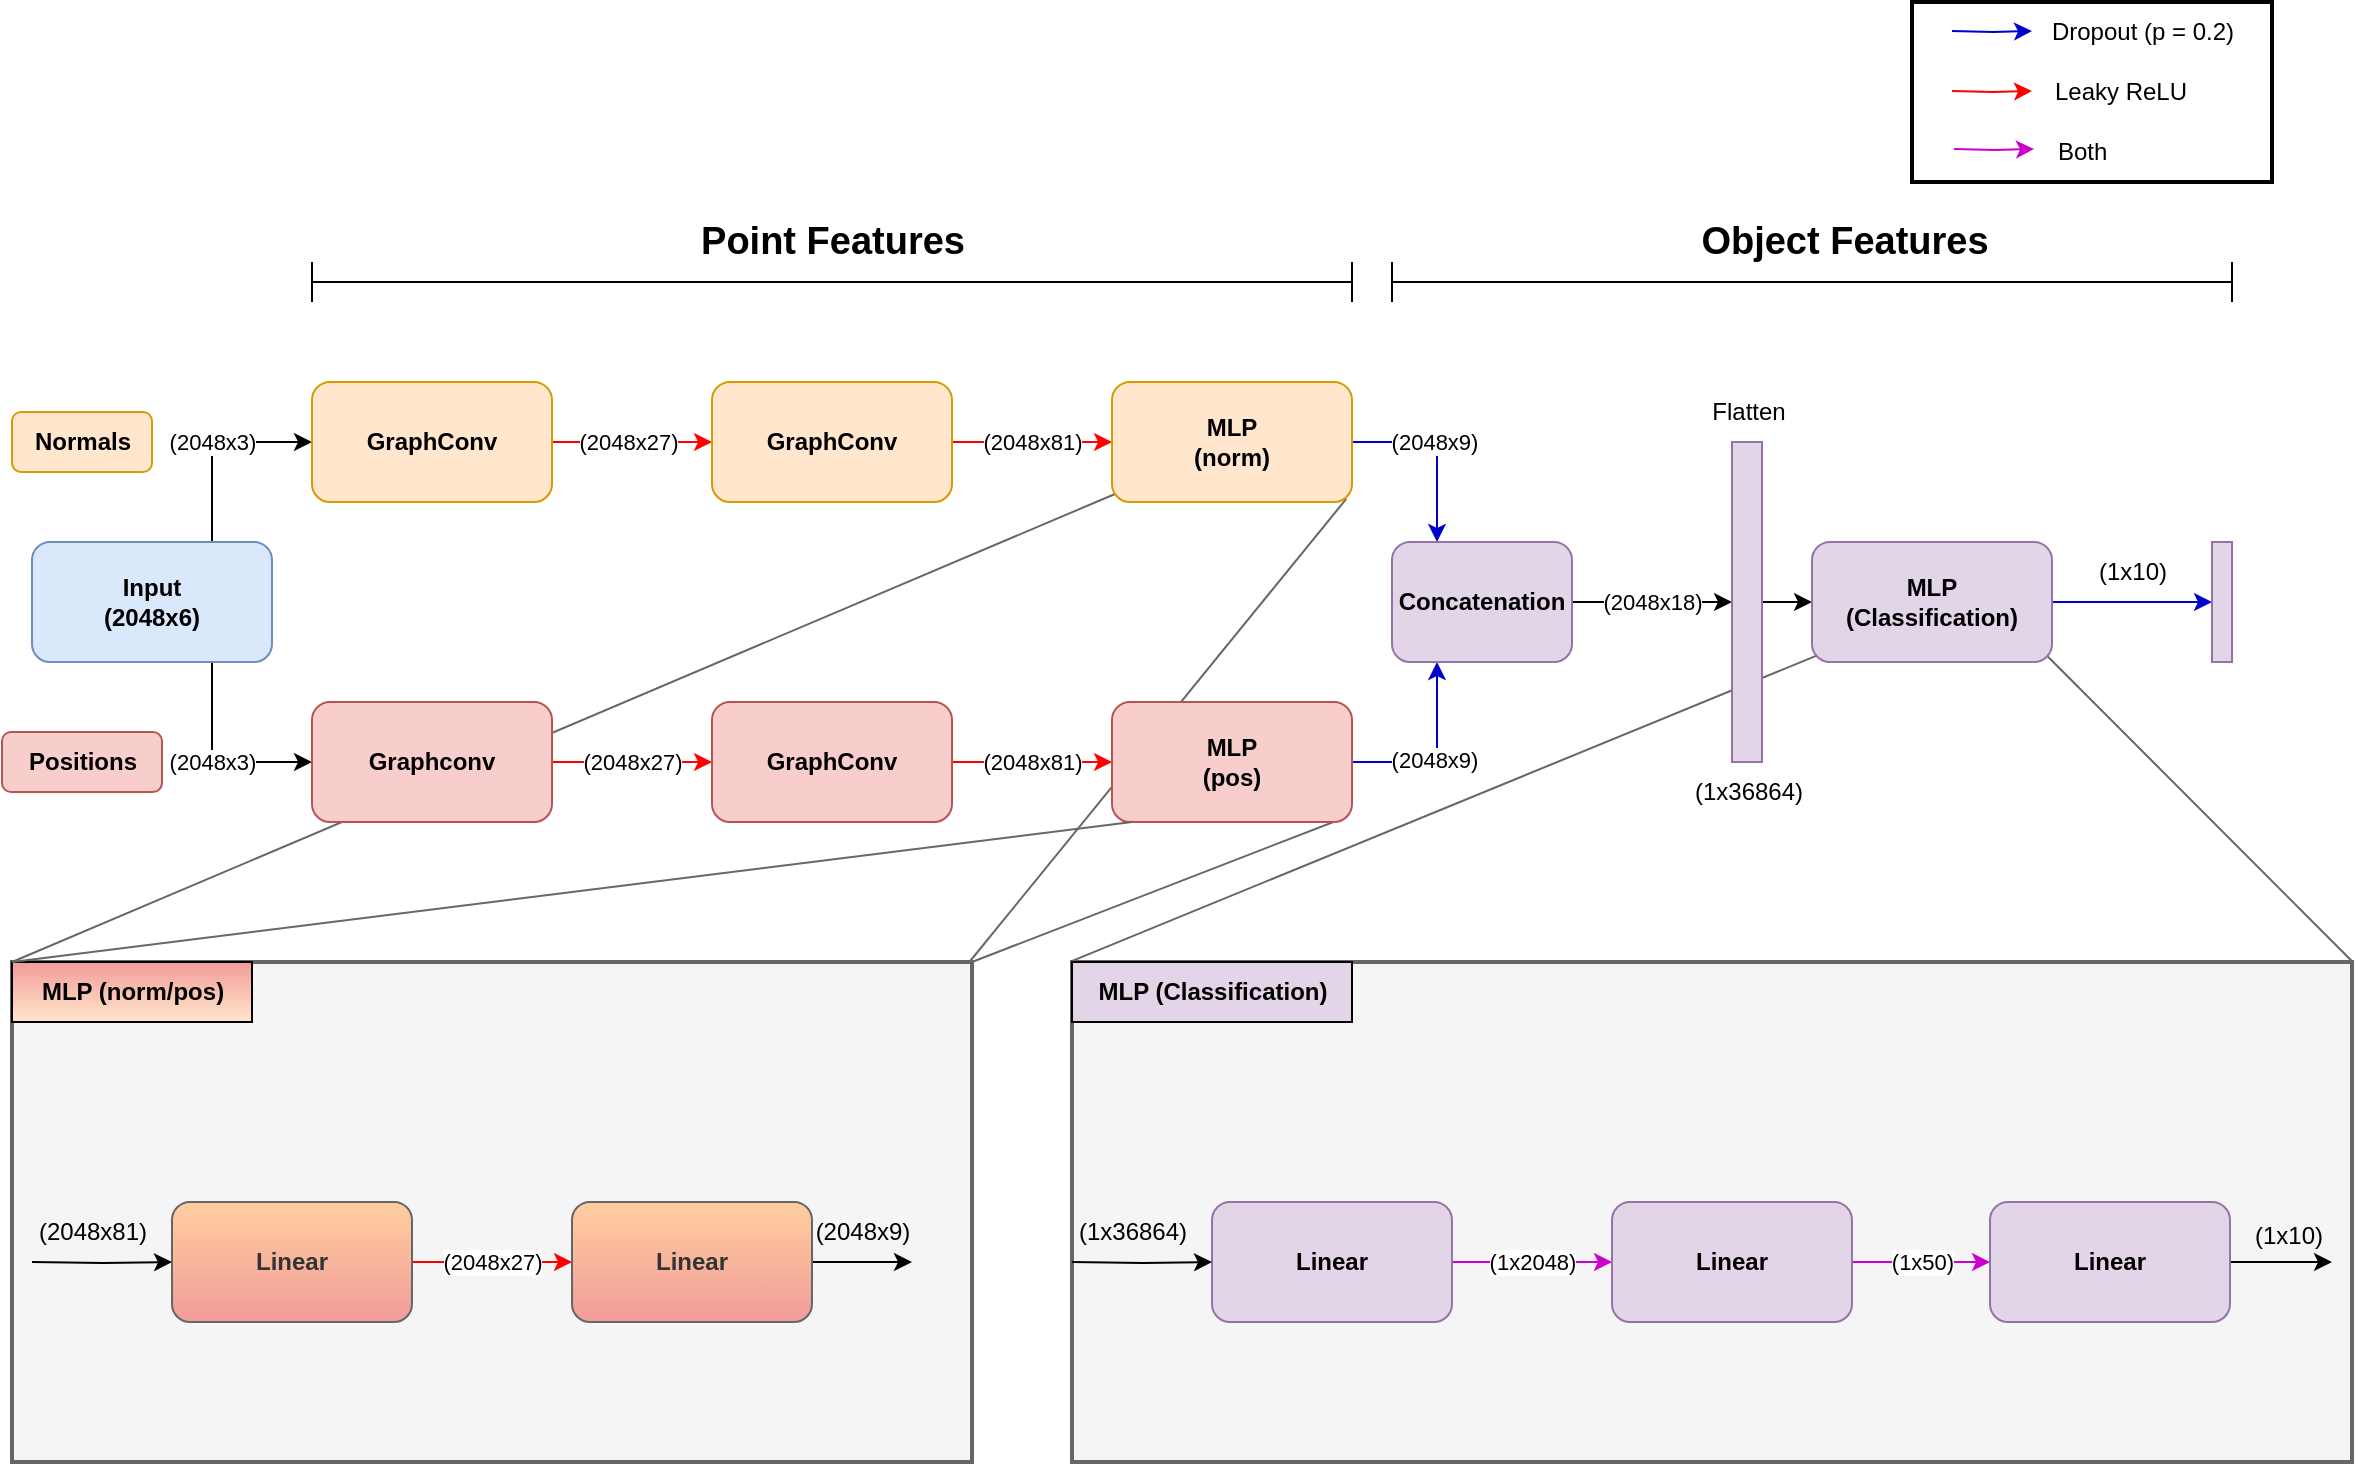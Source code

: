 <mxfile version="20.6.2" type="device"><diagram id="1hVTwlVhcBeP18PCkG5r" name="Pagina-1"><mxGraphModel dx="1480" dy="861" grid="1" gridSize="10" guides="1" tooltips="1" connect="1" arrows="1" fold="1" page="1" pageScale="1" pageWidth="1169" pageHeight="827" math="0" shadow="0"><root><mxCell id="0"/><mxCell id="1" parent="0"/><mxCell id="HYB0FSx1kuUsiX1kJEcX-2" value="" style="endArrow=none;html=1;rounded=0;strokeColor=#666666;fillColor=#f5f5f5;entryX=0.979;entryY=0.956;entryDx=0;entryDy=0;entryPerimeter=0;" parent="1" edge="1" target="Be6_48voGknEyuBZZDED-15"><mxGeometry width="50" height="50" relative="1" as="geometry"><mxPoint x="490" y="500" as="sourcePoint"/><mxPoint x="670" y="430" as="targetPoint"/></mxGeometry></mxCell><mxCell id="Be6_48voGknEyuBZZDED-81" value="" style="endArrow=none;html=1;rounded=0;strokeColor=#666666;exitX=1.001;exitY=0.001;exitDx=0;exitDy=0;exitPerimeter=0;fillColor=#f5f5f5;entryX=0.975;entryY=0.939;entryDx=0;entryDy=0;entryPerimeter=0;" parent="1" source="Be6_48voGknEyuBZZDED-75" edge="1" target="Be6_48voGknEyuBZZDED-32"><mxGeometry width="50" height="50" relative="1" as="geometry"><mxPoint x="1140" y="490" as="sourcePoint"/><mxPoint x="1030" y="350" as="targetPoint"/></mxGeometry></mxCell><mxCell id="Be6_48voGknEyuBZZDED-59" value="" style="verticalLabelPosition=bottom;verticalAlign=top;html=1;shape=mxgraph.basic.rect;fillColor2=none;strokeWidth=2;size=20;indent=5;fillColor=#f5f5f5;fontColor=#333333;strokeColor=#666666;labelBackgroundColor=none;" parent="1" vertex="1"><mxGeometry x="10" y="500" width="480" height="250" as="geometry"/></mxCell><mxCell id="Be6_48voGknEyuBZZDED-75" value="" style="verticalLabelPosition=bottom;verticalAlign=top;html=1;shape=mxgraph.basic.rect;fillColor2=none;strokeWidth=2;size=20;indent=5;fillColor=#f5f5f5;fontColor=#333333;strokeColor=#666666;" parent="1" vertex="1"><mxGeometry x="540" y="500" width="640" height="250" as="geometry"/></mxCell><mxCell id="Be6_48voGknEyuBZZDED-74" value="" style="verticalLabelPosition=bottom;verticalAlign=top;html=1;shape=mxgraph.basic.rect;fillColor2=none;strokeWidth=1;size=20;indent=5;fillColor=#ffe6cc;strokeColor=default;fillStyle=auto;gradientColor=#F19C99;gradientDirection=north;" parent="1" vertex="1"><mxGeometry x="10" y="500" width="120" height="30" as="geometry"/></mxCell><mxCell id="Be6_48voGknEyuBZZDED-49" value="" style="verticalLabelPosition=bottom;verticalAlign=top;html=1;shape=mxgraph.basic.rect;fillColor2=none;strokeWidth=2;size=20;indent=5;fillColor=none;" parent="1" vertex="1"><mxGeometry x="960" y="20" width="180" height="90" as="geometry"/></mxCell><mxCell id="Be6_48voGknEyuBZZDED-79" value="" style="endArrow=none;html=1;rounded=0;strokeColor=#666666;exitX=-0.003;exitY=-0.011;exitDx=0;exitDy=0;exitPerimeter=0;entryX=0.022;entryY=0.945;entryDx=0;entryDy=0;fillColor=#f5f5f5;entryPerimeter=0;" parent="1" source="Be6_48voGknEyuBZZDED-77" target="Be6_48voGknEyuBZZDED-32" edge="1"><mxGeometry width="50" height="50" relative="1" as="geometry"><mxPoint x="860" y="390" as="sourcePoint"/><mxPoint x="910" y="340" as="targetPoint"/></mxGeometry></mxCell><mxCell id="Be6_48voGknEyuBZZDED-83" value="" style="endArrow=none;html=1;rounded=0;strokeColor=#666666;exitX=0.996;exitY=0.003;exitDx=0;exitDy=0;exitPerimeter=0;fillColor=#f5f5f5;entryX=0.976;entryY=0.974;entryDx=0;entryDy=0;entryPerimeter=0;" parent="1" source="Be6_48voGknEyuBZZDED-59" edge="1" target="Be6_48voGknEyuBZZDED-14"><mxGeometry width="50" height="50" relative="1" as="geometry"><mxPoint x="128.2" y="500.0" as="sourcePoint"/><mxPoint x="680" y="260" as="targetPoint"/></mxGeometry></mxCell><mxCell id="Be6_48voGknEyuBZZDED-82" value="" style="endArrow=none;html=1;rounded=0;strokeColor=#666666;fillColor=#f5f5f5;entryX=0.02;entryY=0.927;entryDx=0;entryDy=0;entryPerimeter=0;" parent="1" target="Be6_48voGknEyuBZZDED-14" edge="1"><mxGeometry width="50" height="50" relative="1" as="geometry"><mxPoint x="10" y="500" as="sourcePoint"/><mxPoint x="560" y="270" as="targetPoint"/></mxGeometry></mxCell><mxCell id="Be6_48voGknEyuBZZDED-10" value="(2048x3)" style="edgeStyle=orthogonalEdgeStyle;rounded=0;orthogonalLoop=1;jettySize=auto;html=1;exitX=0.75;exitY=0;exitDx=0;exitDy=0;entryX=0;entryY=0.5;entryDx=0;entryDy=0;fontSize=11;" parent="1" source="Be6_48voGknEyuBZZDED-1" target="Be6_48voGknEyuBZZDED-2" edge="1"><mxGeometry relative="1" as="geometry"/></mxCell><mxCell id="Be6_48voGknEyuBZZDED-11" value="(2048x3)" style="edgeStyle=orthogonalEdgeStyle;rounded=0;orthogonalLoop=1;jettySize=auto;html=1;exitX=0.75;exitY=1;exitDx=0;exitDy=0;entryX=0;entryY=0.5;entryDx=0;entryDy=0;" parent="1" source="Be6_48voGknEyuBZZDED-1" target="Be6_48voGknEyuBZZDED-3" edge="1"><mxGeometry relative="1" as="geometry"/></mxCell><mxCell id="Be6_48voGknEyuBZZDED-1" value="Input&lt;br&gt;(2048x6)" style="rounded=1;whiteSpace=wrap;html=1;fillColor=#dae8fc;strokeColor=#6c8ebf;fontStyle=1" parent="1" vertex="1"><mxGeometry x="20" y="290" width="120" height="60" as="geometry"/></mxCell><mxCell id="Be6_48voGknEyuBZZDED-20" style="edgeStyle=orthogonalEdgeStyle;rounded=0;orthogonalLoop=1;jettySize=auto;html=1;exitX=1;exitY=0.5;exitDx=0;exitDy=0;entryX=0;entryY=0.5;entryDx=0;entryDy=0;strokeColor=#FF0000;" parent="1" source="Be6_48voGknEyuBZZDED-2" target="Be6_48voGknEyuBZZDED-6" edge="1"><mxGeometry relative="1" as="geometry"/></mxCell><mxCell id="Be6_48voGknEyuBZZDED-21" value="(2048x27)" style="edgeLabel;html=1;align=center;verticalAlign=middle;resizable=0;points=[];" parent="Be6_48voGknEyuBZZDED-20" vertex="1" connectable="0"><mxGeometry x="-0.238" relative="1" as="geometry"><mxPoint x="7" as="offset"/></mxGeometry></mxCell><mxCell id="Be6_48voGknEyuBZZDED-2" value="GraphConv" style="rounded=1;whiteSpace=wrap;html=1;fillColor=#ffe6cc;strokeColor=#d79b00;fontStyle=1" parent="1" vertex="1"><mxGeometry x="160" y="210" width="120" height="60" as="geometry"/></mxCell><mxCell id="Be6_48voGknEyuBZZDED-22" value="(2048x27)" style="edgeStyle=orthogonalEdgeStyle;rounded=0;orthogonalLoop=1;jettySize=auto;html=1;exitX=1;exitY=0.5;exitDx=0;exitDy=0;entryX=0;entryY=0.5;entryDx=0;entryDy=0;strokeColor=#FF0000;" parent="1" source="Be6_48voGknEyuBZZDED-3" target="Be6_48voGknEyuBZZDED-7" edge="1"><mxGeometry relative="1" as="geometry"/></mxCell><mxCell id="Be6_48voGknEyuBZZDED-3" value="Graphconv" style="rounded=1;whiteSpace=wrap;html=1;fillColor=#f8cecc;strokeColor=#b85450;fontStyle=1" parent="1" vertex="1"><mxGeometry x="160" y="370" width="120" height="60" as="geometry"/></mxCell><mxCell id="Be6_48voGknEyuBZZDED-16" value="(2048x81)" style="edgeStyle=orthogonalEdgeStyle;rounded=0;orthogonalLoop=1;jettySize=auto;html=1;entryX=0;entryY=0.5;entryDx=0;entryDy=0;strokeColor=#FF0000;" parent="1" source="Be6_48voGknEyuBZZDED-6" target="Be6_48voGknEyuBZZDED-14" edge="1"><mxGeometry relative="1" as="geometry"/></mxCell><mxCell id="Be6_48voGknEyuBZZDED-6" value="GraphConv" style="rounded=1;whiteSpace=wrap;html=1;fillColor=#ffe6cc;strokeColor=#d79b00;fontStyle=1" parent="1" vertex="1"><mxGeometry x="360" y="210" width="120" height="60" as="geometry"/></mxCell><mxCell id="Be6_48voGknEyuBZZDED-17" value="(2048x81)" style="edgeStyle=orthogonalEdgeStyle;rounded=0;orthogonalLoop=1;jettySize=auto;html=1;exitX=1;exitY=0.5;exitDx=0;exitDy=0;entryX=0;entryY=0.5;entryDx=0;entryDy=0;strokeColor=#FF0000;" parent="1" source="Be6_48voGknEyuBZZDED-7" target="Be6_48voGknEyuBZZDED-15" edge="1"><mxGeometry relative="1" as="geometry"/></mxCell><mxCell id="Be6_48voGknEyuBZZDED-7" value="GraphConv" style="rounded=1;whiteSpace=wrap;html=1;fillColor=#f8cecc;strokeColor=#b85450;fontStyle=1" parent="1" vertex="1"><mxGeometry x="360" y="370" width="120" height="60" as="geometry"/></mxCell><mxCell id="Be6_48voGknEyuBZZDED-27" style="edgeStyle=orthogonalEdgeStyle;rounded=0;orthogonalLoop=1;jettySize=auto;html=1;entryX=0.25;entryY=0;entryDx=0;entryDy=0;strokeColor=#0000CC;" parent="1" source="Be6_48voGknEyuBZZDED-14" target="Be6_48voGknEyuBZZDED-23" edge="1"><mxGeometry relative="1" as="geometry"/></mxCell><mxCell id="Be6_48voGknEyuBZZDED-29" value="(2048x9)" style="edgeLabel;html=1;align=center;verticalAlign=middle;resizable=0;points=[];" parent="Be6_48voGknEyuBZZDED-27" vertex="1" connectable="0"><mxGeometry x="-0.112" relative="1" as="geometry"><mxPoint as="offset"/></mxGeometry></mxCell><mxCell id="Be6_48voGknEyuBZZDED-14" value="MLP&lt;br&gt;(norm)" style="rounded=1;whiteSpace=wrap;html=1;fillColor=#ffe6cc;strokeColor=#d79b00;fontStyle=1" parent="1" vertex="1"><mxGeometry x="560" y="210" width="120" height="60" as="geometry"/></mxCell><mxCell id="Be6_48voGknEyuBZZDED-28" style="edgeStyle=orthogonalEdgeStyle;rounded=0;orthogonalLoop=1;jettySize=auto;html=1;entryX=0.25;entryY=1;entryDx=0;entryDy=0;strokeColor=#0000CC;" parent="1" source="Be6_48voGknEyuBZZDED-15" target="Be6_48voGknEyuBZZDED-23" edge="1"><mxGeometry relative="1" as="geometry"/></mxCell><mxCell id="Be6_48voGknEyuBZZDED-30" value="(2048x9)" style="edgeLabel;html=1;align=center;verticalAlign=middle;resizable=0;points=[];" parent="Be6_48voGknEyuBZZDED-28" vertex="1" connectable="0"><mxGeometry x="-0.113" y="1" relative="1" as="geometry"><mxPoint as="offset"/></mxGeometry></mxCell><mxCell id="Be6_48voGknEyuBZZDED-15" value="MLP&lt;br&gt;(pos)" style="rounded=1;whiteSpace=wrap;html=1;fillColor=#f8cecc;strokeColor=#b85450;fontStyle=1" parent="1" vertex="1"><mxGeometry x="560" y="370" width="120" height="60" as="geometry"/></mxCell><mxCell id="Be6_48voGknEyuBZZDED-25" value="(2048x18)" style="edgeStyle=orthogonalEdgeStyle;rounded=0;orthogonalLoop=1;jettySize=auto;html=1;" parent="1" source="Be6_48voGknEyuBZZDED-23" target="Be6_48voGknEyuBZZDED-24" edge="1"><mxGeometry relative="1" as="geometry"><mxPoint as="offset"/></mxGeometry></mxCell><mxCell id="Be6_48voGknEyuBZZDED-23" value="Concatenation" style="rounded=1;whiteSpace=wrap;html=1;fillColor=#e1d5e7;strokeColor=#9673a6;fontStyle=1" parent="1" vertex="1"><mxGeometry x="700" y="290" width="90" height="60" as="geometry"/></mxCell><mxCell id="Be6_48voGknEyuBZZDED-33" value="" style="edgeStyle=orthogonalEdgeStyle;rounded=0;orthogonalLoop=1;jettySize=auto;html=1;" parent="1" source="Be6_48voGknEyuBZZDED-24" target="Be6_48voGknEyuBZZDED-32" edge="1"><mxGeometry relative="1" as="geometry"/></mxCell><mxCell id="Be6_48voGknEyuBZZDED-24" value="" style="whiteSpace=wrap;html=1;rounded=0;fillColor=#e1d5e7;strokeColor=#9673a6;" parent="1" vertex="1"><mxGeometry x="870" y="240" width="15" height="160" as="geometry"/></mxCell><mxCell id="Be6_48voGknEyuBZZDED-26" value="Flatten" style="text;html=1;align=center;verticalAlign=middle;resizable=0;points=[];autosize=1;strokeColor=none;fillColor=none;" parent="1" vertex="1"><mxGeometry x="847.5" y="210" width="60" height="30" as="geometry"/></mxCell><mxCell id="Be6_48voGknEyuBZZDED-31" value="(1x36864)" style="text;html=1;align=center;verticalAlign=middle;resizable=0;points=[];autosize=1;strokeColor=none;fillColor=none;" parent="1" vertex="1"><mxGeometry x="837.5" y="400" width="80" height="30" as="geometry"/></mxCell><mxCell id="Be6_48voGknEyuBZZDED-39" value="" style="edgeStyle=orthogonalEdgeStyle;rounded=0;orthogonalLoop=1;jettySize=auto;html=1;strokeColor=#0000CC;" parent="1" source="Be6_48voGknEyuBZZDED-32" edge="1"><mxGeometry relative="1" as="geometry"><mxPoint x="1110" y="320" as="targetPoint"/></mxGeometry></mxCell><mxCell id="Be6_48voGknEyuBZZDED-32" value="MLP&lt;br&gt;(Classification)" style="whiteSpace=wrap;html=1;rounded=1;fillColor=#e1d5e7;strokeColor=#9673a6;fontStyle=1" parent="1" vertex="1"><mxGeometry x="910" y="290" width="120" height="60" as="geometry"/></mxCell><mxCell id="Be6_48voGknEyuBZZDED-35" value="Normals" style="text;html=1;align=center;verticalAlign=middle;resizable=0;points=[];autosize=1;strokeColor=#d79b00;fillColor=#ffe6cc;fontStyle=1;rounded=1;" parent="1" vertex="1"><mxGeometry x="10" y="225" width="70" height="30" as="geometry"/></mxCell><mxCell id="Be6_48voGknEyuBZZDED-36" value="&lt;b&gt;Positions&lt;/b&gt;" style="text;html=1;align=center;verticalAlign=middle;resizable=0;points=[];autosize=1;strokeColor=#b85450;fillColor=#f8cecc;rounded=1;glass=0;shadow=0;sketch=0;" parent="1" vertex="1"><mxGeometry x="5" y="385" width="80" height="30" as="geometry"/></mxCell><mxCell id="Be6_48voGknEyuBZZDED-40" value="(1x10)" style="text;html=1;align=center;verticalAlign=middle;resizable=0;points=[];autosize=1;strokeColor=none;fillColor=none;" parent="1" vertex="1"><mxGeometry x="1040" y="290" width="60" height="30" as="geometry"/></mxCell><mxCell id="Be6_48voGknEyuBZZDED-41" value="" style="whiteSpace=wrap;html=1;rounded=0;fillColor=#e1d5e7;strokeColor=#9673a6;" parent="1" vertex="1"><mxGeometry x="1110" y="290" width="10" height="60" as="geometry"/></mxCell><mxCell id="Be6_48voGknEyuBZZDED-44" value="" style="edgeStyle=orthogonalEdgeStyle;rounded=0;orthogonalLoop=1;jettySize=auto;html=1;strokeColor=#0000CC;" parent="1" edge="1"><mxGeometry relative="1" as="geometry"><mxPoint x="980" y="34.52" as="sourcePoint"/><mxPoint x="1020" y="34.52" as="targetPoint"/></mxGeometry></mxCell><mxCell id="Be6_48voGknEyuBZZDED-46" value="Dropout (p = 0.2)" style="text;html=1;align=center;verticalAlign=middle;resizable=0;points=[];autosize=1;strokeColor=none;fillColor=none;" parent="1" vertex="1"><mxGeometry x="1020" y="20" width="110" height="30" as="geometry"/></mxCell><mxCell id="Be6_48voGknEyuBZZDED-47" value="" style="edgeStyle=orthogonalEdgeStyle;rounded=0;orthogonalLoop=1;jettySize=auto;html=1;strokeColor=#FF0000;" parent="1" edge="1"><mxGeometry relative="1" as="geometry"><mxPoint x="980" y="64.52" as="sourcePoint"/><mxPoint x="1020" y="64.52" as="targetPoint"/></mxGeometry></mxCell><mxCell id="Be6_48voGknEyuBZZDED-48" value="Leaky ReLU" style="text;html=1;align=center;verticalAlign=middle;resizable=0;points=[];autosize=1;strokeColor=none;fillColor=none;" parent="1" vertex="1"><mxGeometry x="1019" y="50" width="90" height="30" as="geometry"/></mxCell><mxCell id="Be6_48voGknEyuBZZDED-52" value="(2048x27)" style="edgeStyle=orthogonalEdgeStyle;rounded=0;orthogonalLoop=1;jettySize=auto;html=1;strokeColor=#FF0000;" parent="1" source="Be6_48voGknEyuBZZDED-50" target="Be6_48voGknEyuBZZDED-51" edge="1"><mxGeometry relative="1" as="geometry"/></mxCell><mxCell id="Be6_48voGknEyuBZZDED-50" value="Linear" style="whiteSpace=wrap;html=1;fillColor=#FFCE9F;fontColor=#333333;strokeColor=#666666;rounded=1;gradientColor=#F19C99;fontStyle=1" parent="1" vertex="1"><mxGeometry x="90" y="620" width="120" height="60" as="geometry"/></mxCell><mxCell id="Be6_48voGknEyuBZZDED-53" style="edgeStyle=orthogonalEdgeStyle;rounded=0;orthogonalLoop=1;jettySize=auto;html=1;strokeColor=#000000;" parent="1" source="Be6_48voGknEyuBZZDED-51" edge="1"><mxGeometry relative="1" as="geometry"><mxPoint x="460" y="650" as="targetPoint"/></mxGeometry></mxCell><mxCell id="Be6_48voGknEyuBZZDED-51" value="Linear" style="whiteSpace=wrap;html=1;fillColor=#FFCE9F;fontColor=#333333;strokeColor=#666666;rounded=1;gradientColor=#F19C99;fontStyle=1" parent="1" vertex="1"><mxGeometry x="290" y="620" width="120" height="60" as="geometry"/></mxCell><mxCell id="Be6_48voGknEyuBZZDED-56" value="" style="edgeStyle=orthogonalEdgeStyle;rounded=0;orthogonalLoop=1;jettySize=auto;html=1;strokeColor=#000000;" parent="1" target="Be6_48voGknEyuBZZDED-50" edge="1"><mxGeometry relative="1" as="geometry"><mxPoint x="20" y="650" as="sourcePoint"/></mxGeometry></mxCell><mxCell id="Be6_48voGknEyuBZZDED-57" value="(2048x81)" style="text;html=1;align=center;verticalAlign=middle;resizable=0;points=[];autosize=1;strokeColor=none;fillColor=none;" parent="1" vertex="1"><mxGeometry x="10" y="620" width="80" height="30" as="geometry"/></mxCell><mxCell id="Be6_48voGknEyuBZZDED-58" value="(2048x9)" style="text;html=1;align=center;verticalAlign=middle;resizable=0;points=[];autosize=1;strokeColor=none;fillColor=none;" parent="1" vertex="1"><mxGeometry x="400" y="620" width="70" height="30" as="geometry"/></mxCell><mxCell id="Be6_48voGknEyuBZZDED-60" value="&lt;b&gt;MLP (norm/pos)&lt;/b&gt;" style="text;html=1;align=center;verticalAlign=middle;resizable=0;points=[];autosize=1;strokeColor=none;fillColor=none;rounded=0;" parent="1" vertex="1"><mxGeometry x="15" y="500" width="110" height="30" as="geometry"/></mxCell><mxCell id="Be6_48voGknEyuBZZDED-69" value="(1x2048)" style="edgeStyle=orthogonalEdgeStyle;rounded=0;orthogonalLoop=1;jettySize=auto;html=1;entryX=0;entryY=0.5;entryDx=0;entryDy=0;strokeColor=#CC00CC;" parent="1" source="Be6_48voGknEyuBZZDED-62" target="Be6_48voGknEyuBZZDED-64" edge="1"><mxGeometry relative="1" as="geometry"/></mxCell><mxCell id="Be6_48voGknEyuBZZDED-62" value="Linear" style="whiteSpace=wrap;html=1;fillColor=#e1d5e7;strokeColor=#9673a6;rounded=1;fontStyle=1" parent="1" vertex="1"><mxGeometry x="610" y="620" width="120" height="60" as="geometry"/></mxCell><mxCell id="Be6_48voGknEyuBZZDED-63" value="(1x50)" style="edgeStyle=orthogonalEdgeStyle;rounded=0;orthogonalLoop=1;jettySize=auto;html=1;strokeColor=#CC00CC;entryX=0;entryY=0.5;entryDx=0;entryDy=0;" parent="1" source="Be6_48voGknEyuBZZDED-64" target="Be6_48voGknEyuBZZDED-70" edge="1"><mxGeometry relative="1" as="geometry"><mxPoint x="980" y="650" as="targetPoint"/></mxGeometry></mxCell><mxCell id="Be6_48voGknEyuBZZDED-64" value="Linear" style="whiteSpace=wrap;html=1;fillColor=#e1d5e7;strokeColor=#9673a6;rounded=1;fontStyle=1" parent="1" vertex="1"><mxGeometry x="810" y="620" width="120" height="60" as="geometry"/></mxCell><mxCell id="Be6_48voGknEyuBZZDED-65" value="" style="edgeStyle=orthogonalEdgeStyle;rounded=0;orthogonalLoop=1;jettySize=auto;html=1;strokeColor=#000000;" parent="1" target="Be6_48voGknEyuBZZDED-62" edge="1"><mxGeometry relative="1" as="geometry"><mxPoint x="540" y="650" as="sourcePoint"/></mxGeometry></mxCell><mxCell id="Be6_48voGknEyuBZZDED-66" value="(1x36864)" style="text;html=1;align=center;verticalAlign=middle;resizable=0;points=[];autosize=1;strokeColor=none;fillColor=none;" parent="1" vertex="1"><mxGeometry x="530" y="620" width="80" height="30" as="geometry"/></mxCell><mxCell id="HYB0FSx1kuUsiX1kJEcX-16" value="" style="edgeStyle=orthogonalEdgeStyle;rounded=0;orthogonalLoop=1;jettySize=auto;html=1;fontSize=19;" parent="1" source="Be6_48voGknEyuBZZDED-70" edge="1"><mxGeometry relative="1" as="geometry"><mxPoint x="1170" y="650" as="targetPoint"/></mxGeometry></mxCell><mxCell id="Be6_48voGknEyuBZZDED-70" value="Linear" style="whiteSpace=wrap;html=1;fillColor=#e1d5e7;strokeColor=#9673a6;rounded=1;fontStyle=1" parent="1" vertex="1"><mxGeometry x="999" y="620" width="120" height="60" as="geometry"/></mxCell><mxCell id="Be6_48voGknEyuBZZDED-76" value="" style="verticalLabelPosition=bottom;verticalAlign=top;html=1;shape=mxgraph.basic.rect;fillColor2=none;strokeWidth=1;size=20;indent=5;fillColor=none;" parent="1" vertex="1"><mxGeometry x="540" y="500" width="120" height="30" as="geometry"/></mxCell><mxCell id="Be6_48voGknEyuBZZDED-77" value="&lt;b&gt;MLP (Classification)&lt;/b&gt;" style="text;html=1;align=center;verticalAlign=middle;resizable=0;points=[];autosize=1;strokeColor=#000000;fillColor=#e1d5e7;" parent="1" vertex="1"><mxGeometry x="540" y="500" width="140" height="30" as="geometry"/></mxCell><mxCell id="Be6_48voGknEyuBZZDED-84" value="" style="edgeStyle=orthogonalEdgeStyle;rounded=0;orthogonalLoop=1;jettySize=auto;html=1;strokeColor=#CC00CC;" parent="1" edge="1"><mxGeometry relative="1" as="geometry"><mxPoint x="981" y="93.52" as="sourcePoint"/><mxPoint x="1021" y="93.52" as="targetPoint"/></mxGeometry></mxCell><mxCell id="Be6_48voGknEyuBZZDED-85" value="Both" style="text;html=1;align=left;verticalAlign=middle;resizable=0;points=[];autosize=1;strokeColor=none;fillColor=none;" parent="1" vertex="1"><mxGeometry x="1031" y="80" width="50" height="30" as="geometry"/></mxCell><mxCell id="HYB0FSx1kuUsiX1kJEcX-3" value="" style="endArrow=none;html=1;rounded=0;strokeColor=#666666;exitX=0.998;exitY=-0.012;exitDx=0;exitDy=0;exitPerimeter=0;fillColor=#f5f5f5;entryX=0.083;entryY=1;entryDx=0;entryDy=0;entryPerimeter=0;" parent="1" edge="1" target="Be6_48voGknEyuBZZDED-15"><mxGeometry width="50" height="50" relative="1" as="geometry"><mxPoint x="10.0" y="500" as="sourcePoint"/><mxPoint x="570" y="430" as="targetPoint"/></mxGeometry></mxCell><mxCell id="HYB0FSx1kuUsiX1kJEcX-4" value="&lt;font style=&quot;font-size: 19px;&quot;&gt;&lt;b&gt;Point Features&lt;/b&gt;&lt;/font&gt;" style="text;html=1;align=center;verticalAlign=middle;resizable=0;points=[];autosize=1;strokeColor=none;fillColor=none;" parent="1" vertex="1"><mxGeometry x="340" y="120" width="160" height="40" as="geometry"/></mxCell><mxCell id="HYB0FSx1kuUsiX1kJEcX-7" value="" style="shape=crossbar;whiteSpace=wrap;html=1;rounded=1;fontSize=19;" parent="1" vertex="1"><mxGeometry x="160" y="150" width="520" height="20" as="geometry"/></mxCell><mxCell id="HYB0FSx1kuUsiX1kJEcX-9" value="" style="shape=crossbar;whiteSpace=wrap;html=1;rounded=1;fontSize=19;" parent="1" vertex="1"><mxGeometry x="700" y="150" width="420" height="20" as="geometry"/></mxCell><mxCell id="HYB0FSx1kuUsiX1kJEcX-10" value="&lt;font style=&quot;font-size: 19px;&quot;&gt;&lt;b&gt;Object Features&lt;/b&gt;&lt;/font&gt;" style="text;html=1;align=center;verticalAlign=middle;resizable=0;points=[];autosize=1;strokeColor=none;fillColor=none;" parent="1" vertex="1"><mxGeometry x="841" y="120" width="170" height="40" as="geometry"/></mxCell><mxCell id="HYB0FSx1kuUsiX1kJEcX-17" value="&lt;font style=&quot;font-size: 12px;&quot;&gt;(1x10)&lt;/font&gt;" style="text;html=1;align=center;verticalAlign=middle;resizable=0;points=[];autosize=1;strokeColor=none;fillColor=none;fontSize=19;" parent="1" vertex="1"><mxGeometry x="1118" y="615" width="60" height="40" as="geometry"/></mxCell></root></mxGraphModel></diagram></mxfile>